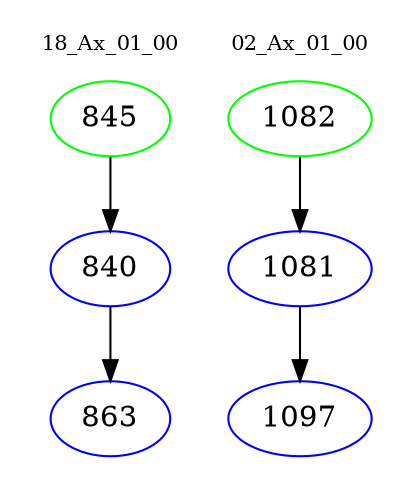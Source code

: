 digraph{
subgraph cluster_0 {
color = white
label = "18_Ax_01_00";
fontsize=10;
T0_845 [label="845", color="green"]
T0_845 -> T0_840 [color="black"]
T0_840 [label="840", color="blue"]
T0_840 -> T0_863 [color="black"]
T0_863 [label="863", color="blue"]
}
subgraph cluster_1 {
color = white
label = "02_Ax_01_00";
fontsize=10;
T1_1082 [label="1082", color="green"]
T1_1082 -> T1_1081 [color="black"]
T1_1081 [label="1081", color="blue"]
T1_1081 -> T1_1097 [color="black"]
T1_1097 [label="1097", color="blue"]
}
}
